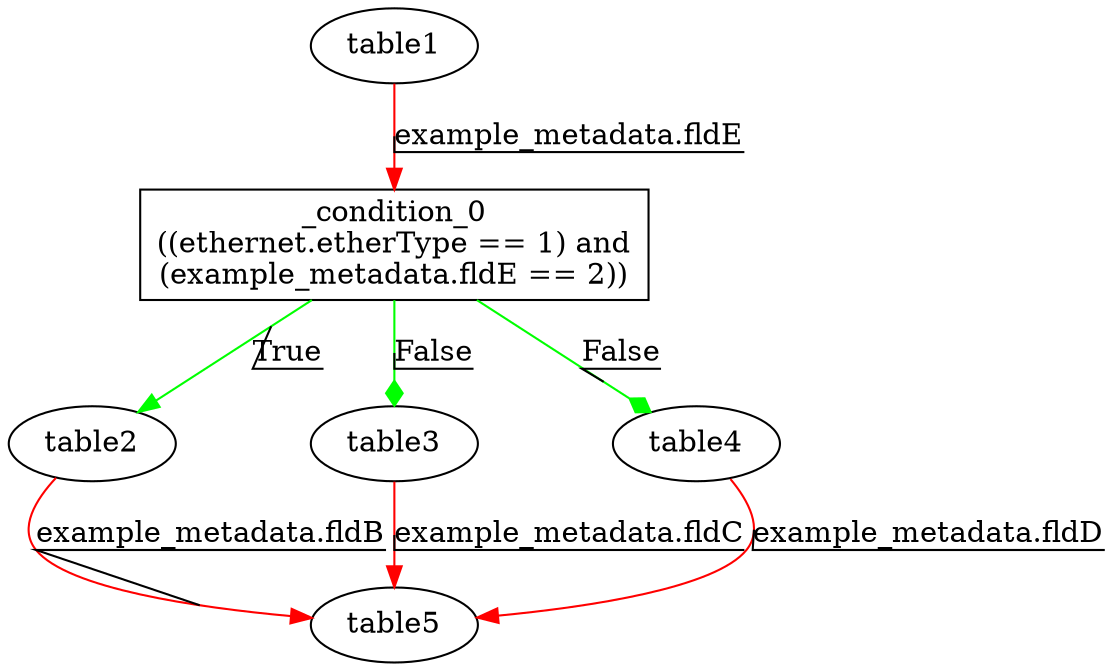 digraph ingress {
_condition_0 [shape=box label="_condition_0\n((ethernet.etherType == 1) and
(example_metadata.fldE == 2))"];
_condition_0 -> table2 [color=green label="" decorate=true label="True"];
_condition_0 -> table3 [color=green label="" decorate=true label="False" arrowhead = diamond];
_condition_0 -> table4 [color=green label="" decorate=true label="False" arrowhead = diamond];
table1 -> _condition_0 [color=red label="example_metadata.fldE" decorate=true];
table2 -> table5 [color=red label="example_metadata.fldB" decorate=true];
table3 -> table5 [color=red label="example_metadata.fldC" decorate=true];
table4 -> table5 [color=red label="example_metadata.fldD" decorate=true];
}
